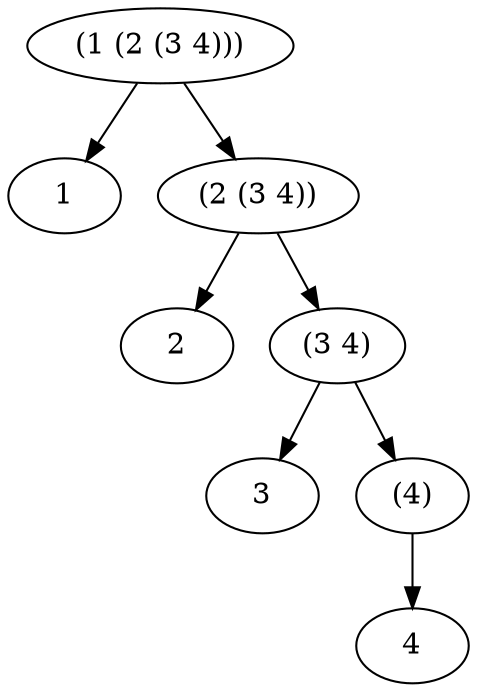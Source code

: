 
digraph sample {
  "(1 (2 (3 4)))" -> "1";
  "(1 (2 (3 4)))" -> "(2 (3 4))";
  "(2 (3 4))" ->  "2"
  "(2 (3 4))" ->  "(3 4)"
  "(3 4)" ->  "3"
  "(3 4)" ->  "(4)"
  "(4)" ->  "4"
}
